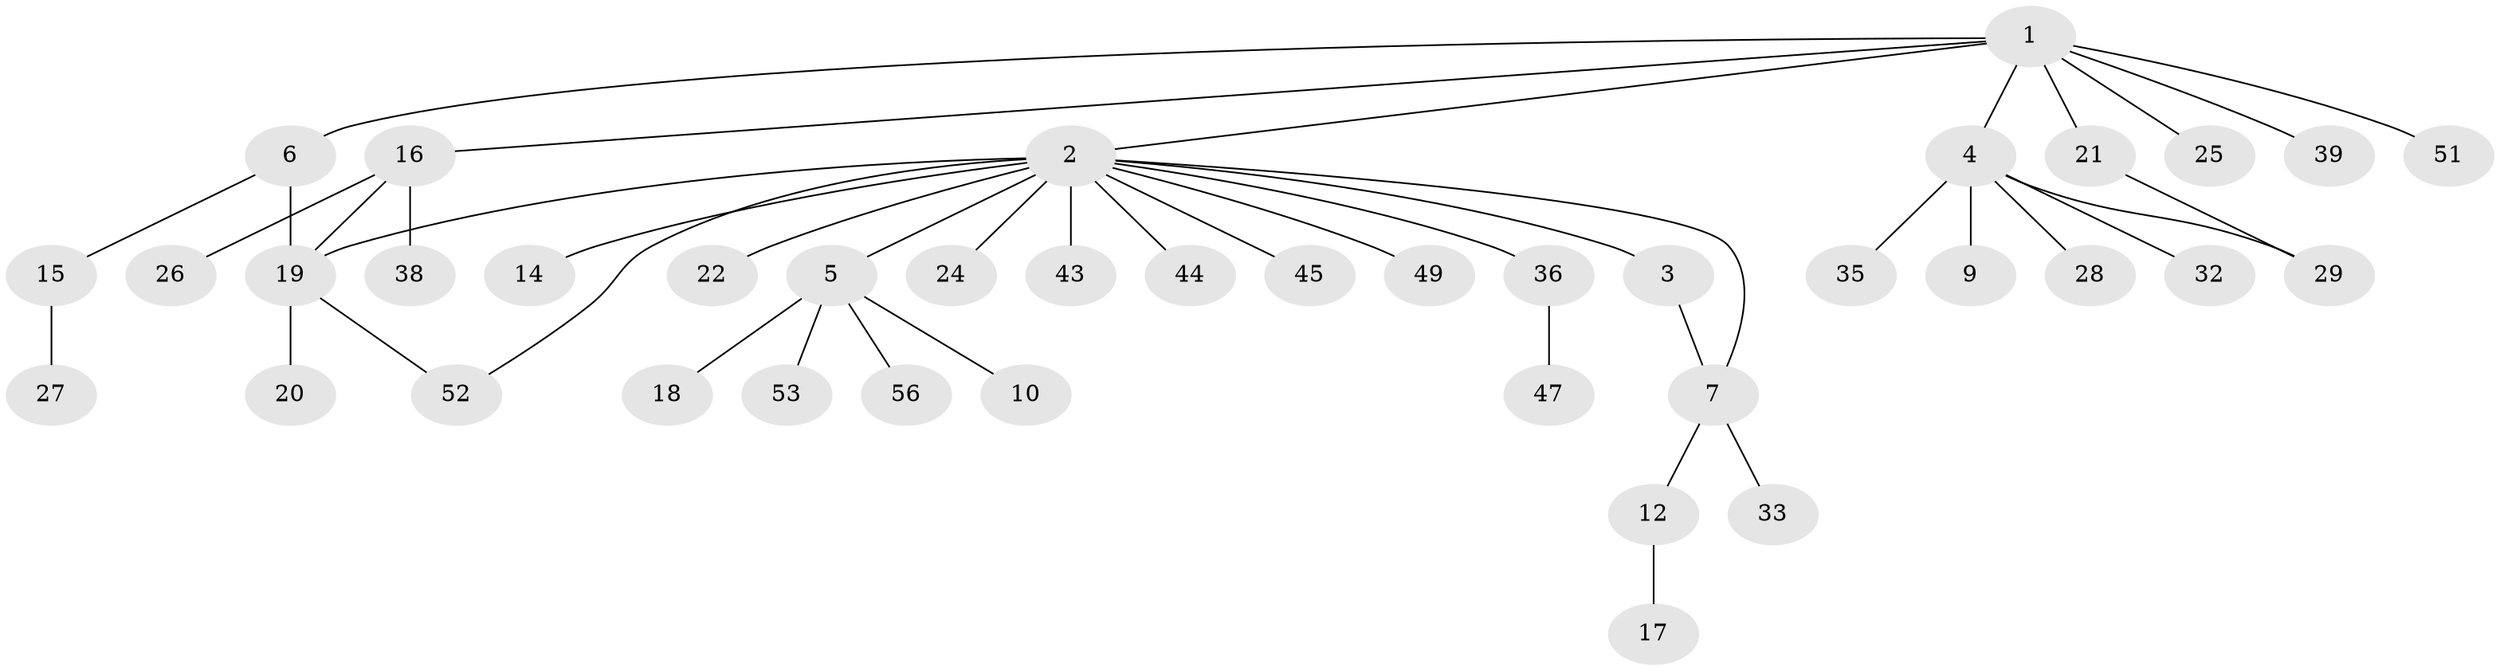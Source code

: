 // Generated by graph-tools (version 1.1) at 2025/23/03/03/25 07:23:53]
// undirected, 40 vertices, 44 edges
graph export_dot {
graph [start="1"]
  node [color=gray90,style=filled];
  1 [super="+11"];
  2 [super="+8"];
  3 [super="+31"];
  4 [super="+13"];
  5 [super="+50"];
  6 [super="+34"];
  7 [super="+30"];
  9;
  10;
  12 [super="+41"];
  14;
  15 [super="+42"];
  16 [super="+48"];
  17;
  18;
  19 [super="+23"];
  20;
  21;
  22;
  24;
  25;
  26;
  27 [super="+40"];
  28;
  29 [super="+37"];
  32 [super="+54"];
  33;
  35;
  36 [super="+46"];
  38;
  39;
  43;
  44;
  45;
  47;
  49;
  51;
  52;
  53 [super="+55"];
  56;
  1 -- 2;
  1 -- 4;
  1 -- 6;
  1 -- 16;
  1 -- 21;
  1 -- 25;
  1 -- 51;
  1 -- 39;
  2 -- 3;
  2 -- 5 [weight=2];
  2 -- 14;
  2 -- 24;
  2 -- 36;
  2 -- 43;
  2 -- 44;
  2 -- 49;
  2 -- 19;
  2 -- 52;
  2 -- 22;
  2 -- 45;
  2 -- 7;
  3 -- 7;
  4 -- 9;
  4 -- 28;
  4 -- 29;
  4 -- 32;
  4 -- 35;
  5 -- 10;
  5 -- 18;
  5 -- 53;
  5 -- 56;
  6 -- 15;
  6 -- 19;
  7 -- 12;
  7 -- 33;
  12 -- 17;
  15 -- 27;
  16 -- 26;
  16 -- 38;
  16 -- 19;
  19 -- 20;
  19 -- 52;
  21 -- 29;
  36 -- 47;
}
